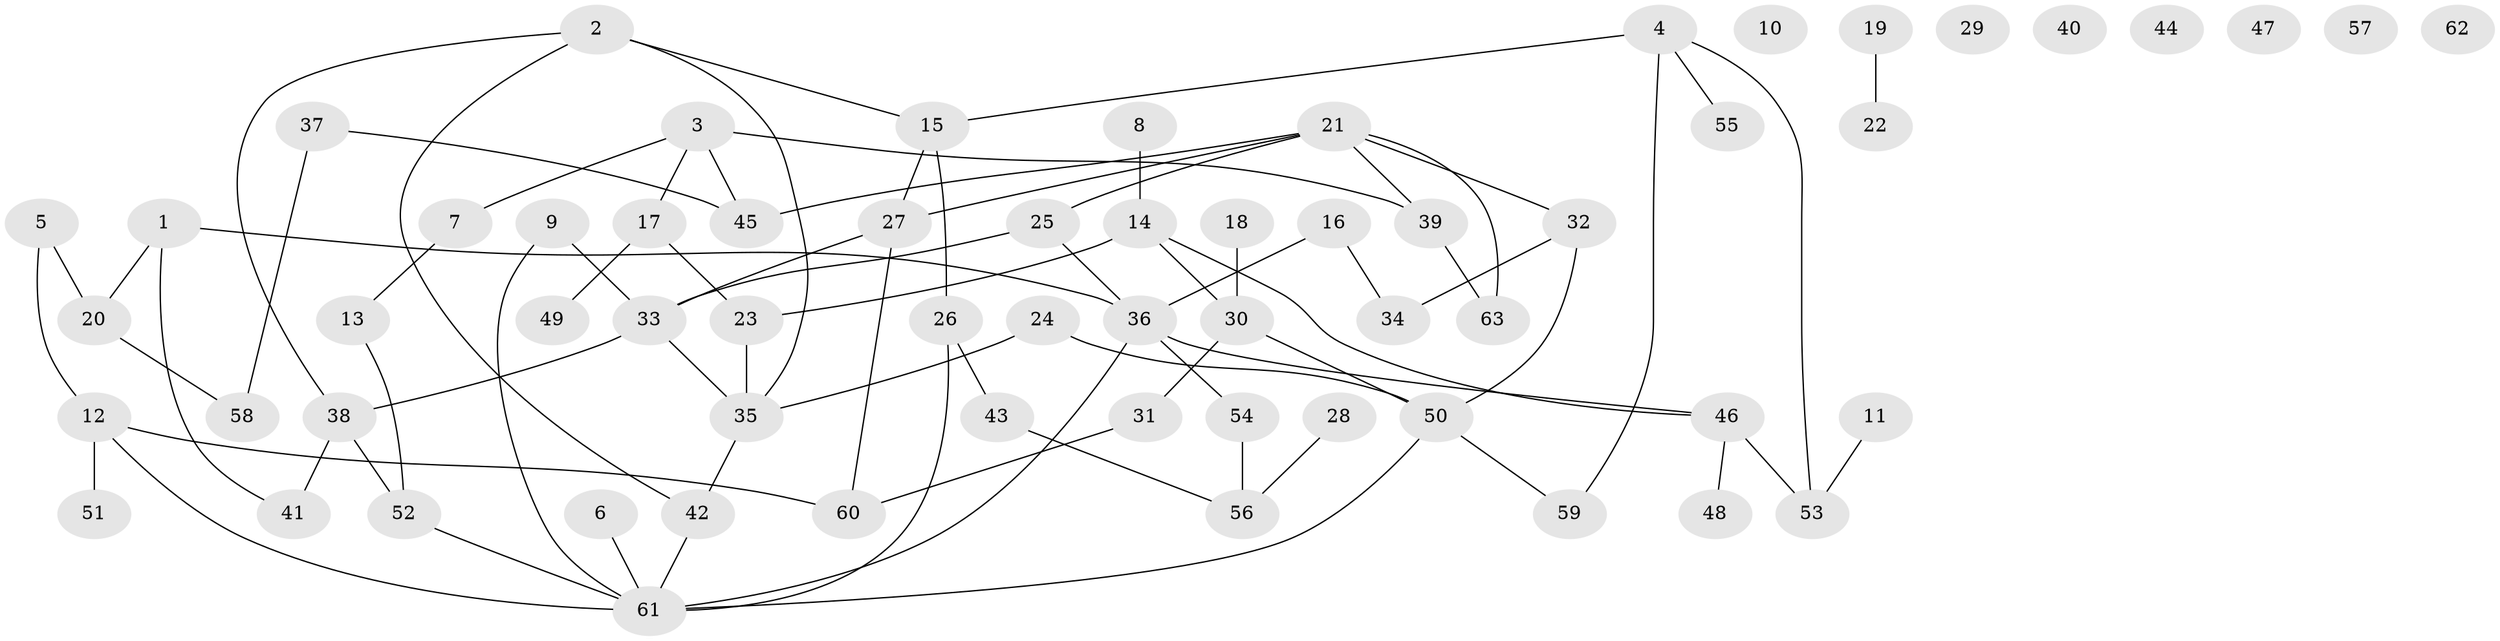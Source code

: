 // Generated by graph-tools (version 1.1) at 2025/38/03/09/25 04:38:53]
// undirected, 63 vertices, 79 edges
graph export_dot {
graph [start="1"]
  node [color=gray90,style=filled];
  1;
  2;
  3;
  4;
  5;
  6;
  7;
  8;
  9;
  10;
  11;
  12;
  13;
  14;
  15;
  16;
  17;
  18;
  19;
  20;
  21;
  22;
  23;
  24;
  25;
  26;
  27;
  28;
  29;
  30;
  31;
  32;
  33;
  34;
  35;
  36;
  37;
  38;
  39;
  40;
  41;
  42;
  43;
  44;
  45;
  46;
  47;
  48;
  49;
  50;
  51;
  52;
  53;
  54;
  55;
  56;
  57;
  58;
  59;
  60;
  61;
  62;
  63;
  1 -- 20;
  1 -- 36;
  1 -- 41;
  2 -- 15;
  2 -- 35;
  2 -- 38;
  2 -- 42;
  3 -- 7;
  3 -- 17;
  3 -- 39;
  3 -- 45;
  4 -- 15;
  4 -- 53;
  4 -- 55;
  4 -- 59;
  5 -- 12;
  5 -- 20;
  6 -- 61;
  7 -- 13;
  8 -- 14;
  9 -- 33;
  9 -- 61;
  11 -- 53;
  12 -- 51;
  12 -- 60;
  12 -- 61;
  13 -- 52;
  14 -- 23;
  14 -- 30;
  14 -- 46;
  15 -- 26;
  15 -- 27;
  16 -- 34;
  16 -- 36;
  17 -- 23;
  17 -- 49;
  18 -- 30;
  19 -- 22;
  20 -- 58;
  21 -- 25;
  21 -- 27;
  21 -- 32;
  21 -- 39;
  21 -- 45;
  21 -- 63;
  23 -- 35;
  24 -- 35;
  24 -- 50;
  25 -- 33;
  25 -- 36;
  26 -- 43;
  26 -- 61;
  27 -- 33;
  27 -- 60;
  28 -- 56;
  30 -- 31;
  30 -- 50;
  31 -- 60;
  32 -- 34;
  32 -- 50;
  33 -- 35;
  33 -- 38;
  35 -- 42;
  36 -- 46;
  36 -- 54;
  36 -- 61;
  37 -- 45;
  37 -- 58;
  38 -- 41;
  38 -- 52;
  39 -- 63;
  42 -- 61;
  43 -- 56;
  46 -- 48;
  46 -- 53;
  50 -- 59;
  50 -- 61;
  52 -- 61;
  54 -- 56;
}
